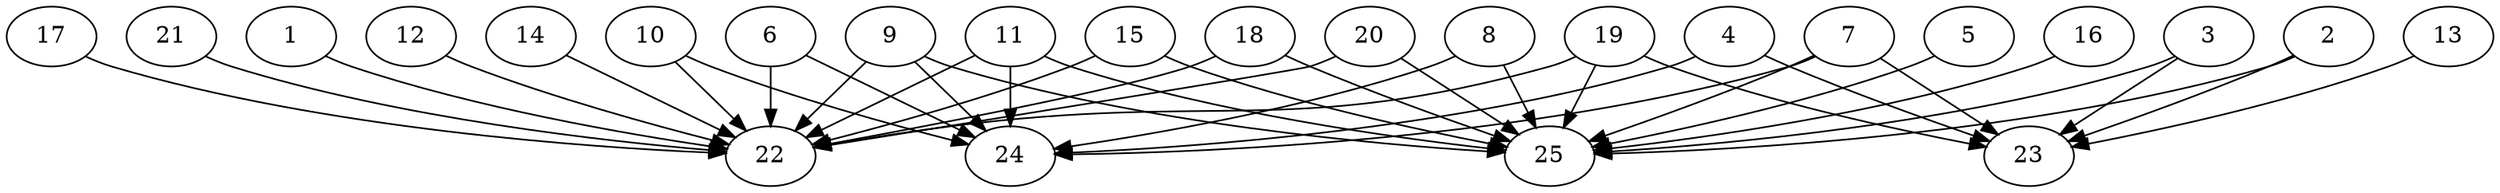 // DAG automatically generated by daggen at Thu Oct  3 14:00:40 2019
// ./daggen --dot -n 25 --ccr 0.3 --fat 0.9 --regular 0.5 --density 0.6 --mindata 5242880 --maxdata 52428800 
digraph G {
  1 [size="51739307", alpha="0.15", expect_size="15521792"] 
  1 -> 22 [size ="15521792"]
  2 [size="54961493", alpha="0.04", expect_size="16488448"] 
  2 -> 23 [size ="16488448"]
  2 -> 25 [size ="16488448"]
  3 [size="90784427", alpha="0.01", expect_size="27235328"] 
  3 -> 23 [size ="27235328"]
  3 -> 25 [size ="27235328"]
  4 [size="39717547", alpha="0.08", expect_size="11915264"] 
  4 -> 23 [size ="11915264"]
  4 -> 24 [size ="11915264"]
  5 [size="86859093", alpha="0.17", expect_size="26057728"] 
  5 -> 25 [size ="26057728"]
  6 [size="51551573", alpha="0.17", expect_size="15465472"] 
  6 -> 22 [size ="15465472"]
  6 -> 24 [size ="15465472"]
  7 [size="75881813", alpha="0.03", expect_size="22764544"] 
  7 -> 23 [size ="22764544"]
  7 -> 24 [size ="22764544"]
  7 -> 25 [size ="22764544"]
  8 [size="131829760", alpha="0.08", expect_size="39548928"] 
  8 -> 24 [size ="39548928"]
  8 -> 25 [size ="39548928"]
  9 [size="91644587", alpha="0.14", expect_size="27493376"] 
  9 -> 22 [size ="27493376"]
  9 -> 24 [size ="27493376"]
  9 -> 25 [size ="27493376"]
  10 [size="162065067", alpha="0.09", expect_size="48619520"] 
  10 -> 22 [size ="48619520"]
  10 -> 24 [size ="48619520"]
  11 [size="94610773", alpha="0.14", expect_size="28383232"] 
  11 -> 22 [size ="28383232"]
  11 -> 24 [size ="28383232"]
  11 -> 25 [size ="28383232"]
  12 [size="54869333", alpha="0.09", expect_size="16460800"] 
  12 -> 22 [size ="16460800"]
  13 [size="86760107", alpha="0.14", expect_size="26028032"] 
  13 -> 23 [size ="26028032"]
  14 [size="96843093", alpha="0.09", expect_size="29052928"] 
  14 -> 22 [size ="29052928"]
  15 [size="157969067", alpha="0.04", expect_size="47390720"] 
  15 -> 22 [size ="47390720"]
  15 -> 25 [size ="47390720"]
  16 [size="137355947", alpha="0.14", expect_size="41206784"] 
  16 -> 25 [size ="41206784"]
  17 [size="116828160", alpha="0.13", expect_size="35048448"] 
  17 -> 22 [size ="35048448"]
  18 [size="143267840", alpha="0.14", expect_size="42980352"] 
  18 -> 22 [size ="42980352"]
  18 -> 25 [size ="42980352"]
  19 [size="44997973", alpha="0.04", expect_size="13499392"] 
  19 -> 22 [size ="13499392"]
  19 -> 23 [size ="13499392"]
  19 -> 25 [size ="13499392"]
  20 [size="156119040", alpha="0.13", expect_size="46835712"] 
  20 -> 22 [size ="46835712"]
  20 -> 25 [size ="46835712"]
  21 [size="66160640", alpha="0.06", expect_size="19848192"] 
  21 -> 22 [size ="19848192"]
  22 [size="17739093", alpha="0.04", expect_size="5321728"] 
  23 [size="90702507", alpha="0.12", expect_size="27210752"] 
  24 [size="46257493", alpha="0.02", expect_size="13877248"] 
  25 [size="114657280", alpha="0.02", expect_size="34397184"] 
}
